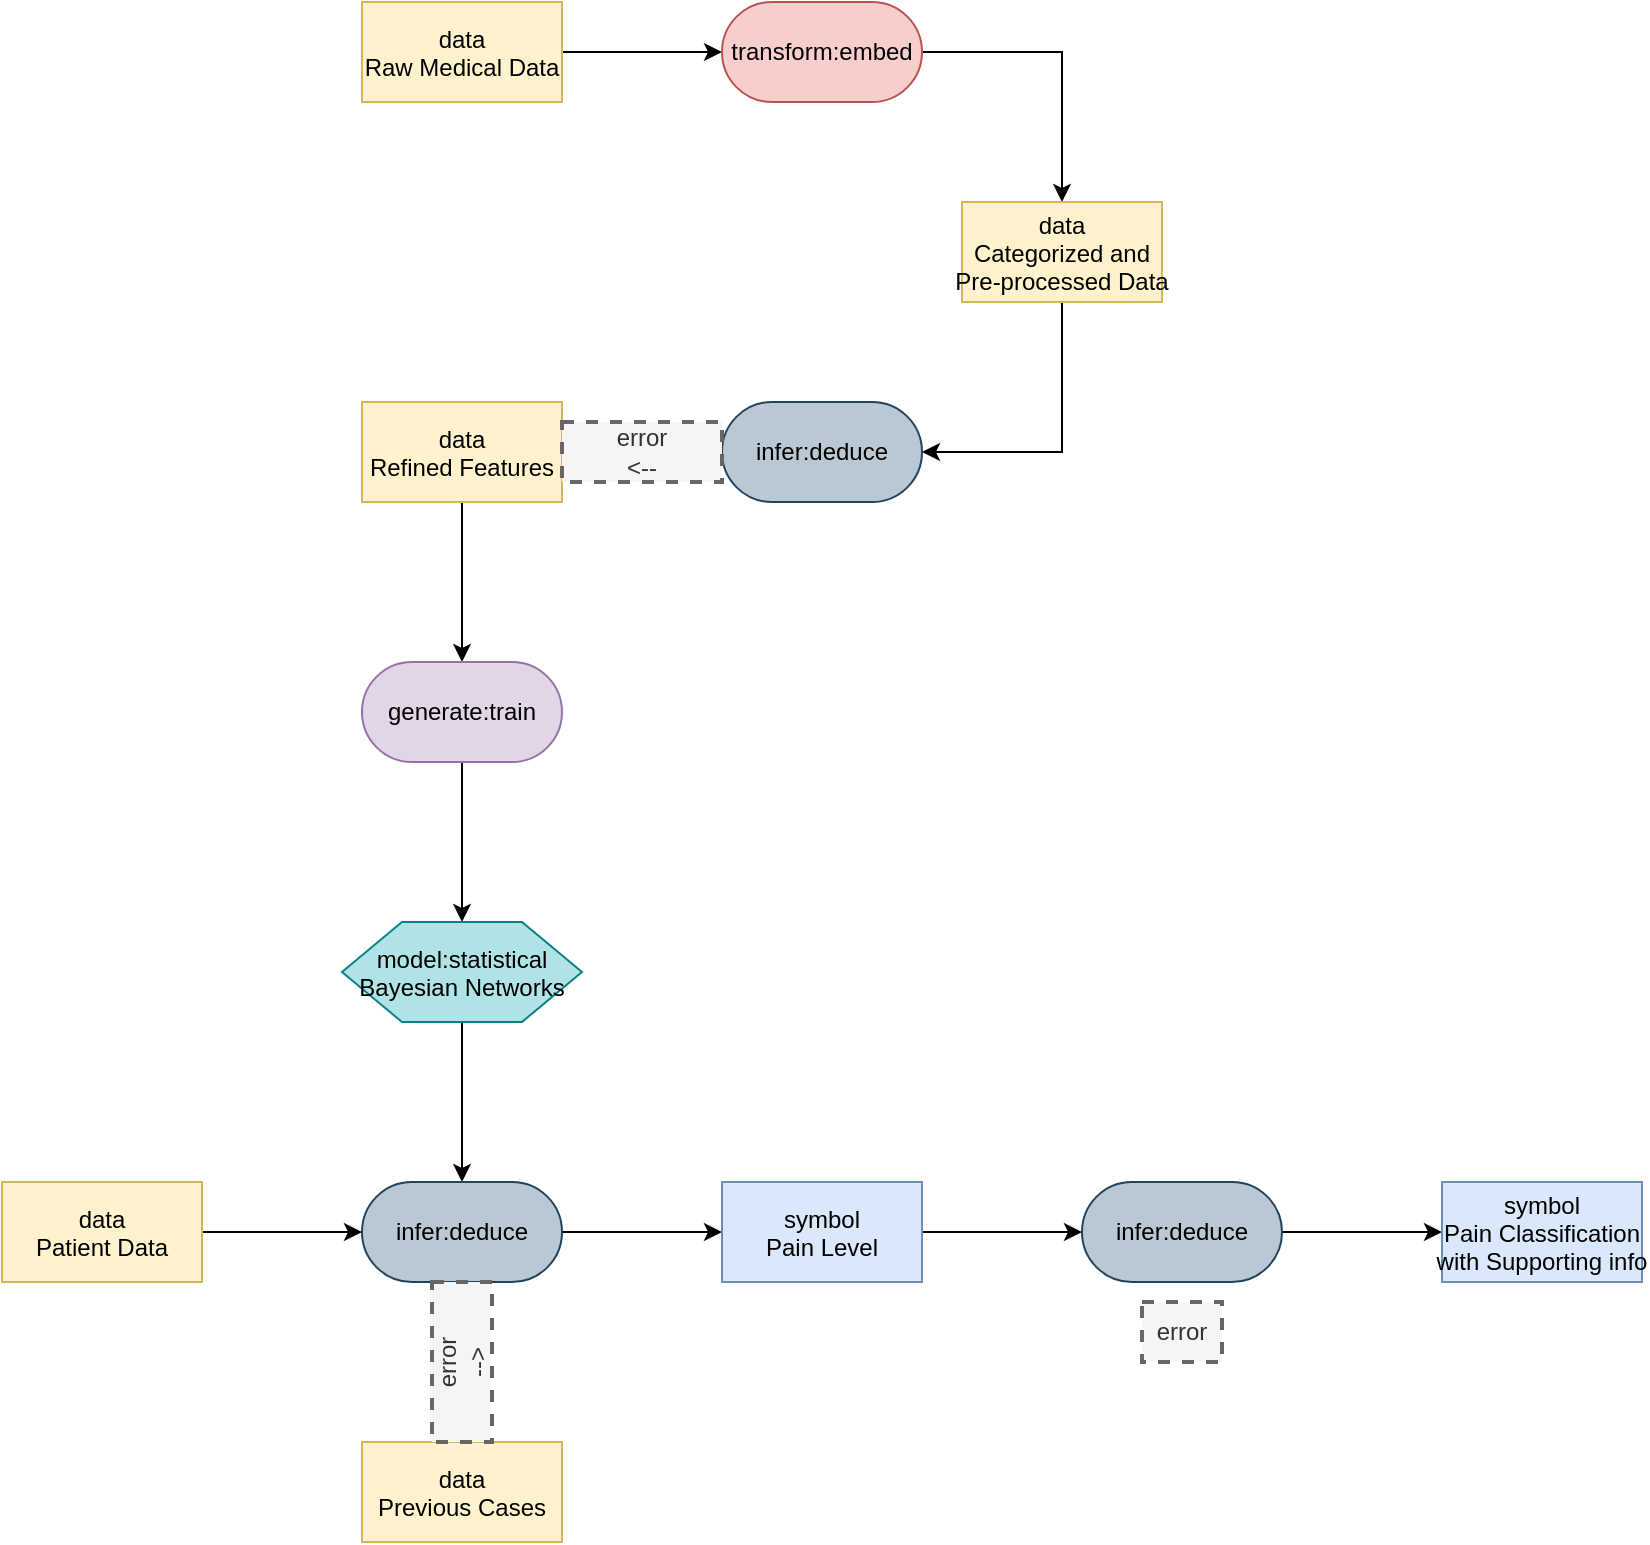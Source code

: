 <mxfile version="27.1.6" pages="2">
  <diagram name="Page-1" id="nJ9uy8HyRoKEB08yImA5">
    <mxGraphModel dx="1123" dy="673" grid="1" gridSize="10" guides="1" tooltips="1" connect="1" arrows="1" fold="1" page="1" pageScale="1" pageWidth="3300" pageHeight="4681" math="0" shadow="0">
      <root>
        <mxCell id="0" />
        <mxCell id="1" parent="0" />
        <mxCell id="K5A0oW23aP_46qM-SfUf-3" style="edgeStyle=orthogonalEdgeStyle;rounded=0;orthogonalLoop=1;jettySize=auto;html=1;entryX=0;entryY=0.5;entryDx=0;entryDy=0;" parent="1" source="K5A0oW23aP_46qM-SfUf-1" target="K5A0oW23aP_46qM-SfUf-2" edge="1">
          <mxGeometry relative="1" as="geometry" />
        </mxCell>
        <mxCell id="K5A0oW23aP_46qM-SfUf-1" value="data&#xa;Raw Medical Data" style="rectangle;fillColor=#fff2cc;strokeColor=#d6b656;" parent="1" name="data" vertex="1">
          <mxGeometry x="660" y="430" width="100" height="50" as="geometry" />
        </mxCell>
        <mxCell id="K5A0oW23aP_46qM-SfUf-5" style="edgeStyle=orthogonalEdgeStyle;rounded=0;orthogonalLoop=1;jettySize=auto;html=1;exitX=1;exitY=0.5;exitDx=0;exitDy=0;entryX=0.5;entryY=0;entryDx=0;entryDy=0;" parent="1" source="K5A0oW23aP_46qM-SfUf-2" target="K5A0oW23aP_46qM-SfUf-4" edge="1">
          <mxGeometry relative="1" as="geometry" />
        </mxCell>
        <mxCell id="K5A0oW23aP_46qM-SfUf-2" value="transform:embed" style="rounded=1;whiteSpace=wrap;html=1;arcSize=50;fillColor=#f8cecc;strokeColor=#b85450;" parent="1" name="transform" vertex="1">
          <mxGeometry x="840" y="430" width="100" height="50" as="geometry" />
        </mxCell>
        <mxCell id="K5A0oW23aP_46qM-SfUf-7" style="edgeStyle=orthogonalEdgeStyle;rounded=0;orthogonalLoop=1;jettySize=auto;html=1;exitX=0.5;exitY=1;exitDx=0;exitDy=0;entryX=1;entryY=0.5;entryDx=0;entryDy=0;" parent="1" source="K5A0oW23aP_46qM-SfUf-4" target="K5A0oW23aP_46qM-SfUf-6" edge="1">
          <mxGeometry relative="1" as="geometry" />
        </mxCell>
        <mxCell id="K5A0oW23aP_46qM-SfUf-4" value="data&#xa;Categorized and&#xa;Pre-processed Data" style="rectangle;fillColor=#fff2cc;strokeColor=#d6b656;" parent="1" name="data" vertex="1">
          <mxGeometry x="960" y="530" width="100" height="50" as="geometry" />
        </mxCell>
        <mxCell id="K5A0oW23aP_46qM-SfUf-6" value="infer:deduce" style="rounded=1;whiteSpace=wrap;html=1;arcSize=50;fillColor=#bac8d3;strokeColor=#23445d;" parent="1" name="infer:deduce" vertex="1">
          <mxGeometry x="840" y="630" width="100" height="50" as="geometry" />
        </mxCell>
        <mxCell id="K5A0oW23aP_46qM-SfUf-12" style="edgeStyle=orthogonalEdgeStyle;rounded=0;orthogonalLoop=1;jettySize=auto;html=1;exitX=0.5;exitY=1;exitDx=0;exitDy=0;entryX=0.5;entryY=0;entryDx=0;entryDy=0;" parent="1" source="K5A0oW23aP_46qM-SfUf-8" target="K5A0oW23aP_46qM-SfUf-11" edge="1">
          <mxGeometry relative="1" as="geometry" />
        </mxCell>
        <mxCell id="K5A0oW23aP_46qM-SfUf-8" value="data&#xa;Refined Features" style="rectangle;fillColor=#fff2cc;strokeColor=#d6b656;" parent="1" name="data" vertex="1">
          <mxGeometry x="660" y="630" width="100" height="50" as="geometry" />
        </mxCell>
        <mxCell id="K5A0oW23aP_46qM-SfUf-10" value="&lt;div&gt;error&lt;/div&gt;&lt;div&gt;&amp;lt;--&lt;/div&gt;" style="text;html=1;align=center;verticalAlign=middle;whiteSpace=wrap;rounded=0;dashed=1;fillColor=#f5f5f5;fontColor=#333333;strokeColor=#666666;strokeWidth=2;" parent="1" name="text" vertex="1">
          <mxGeometry x="760" y="640" width="80" height="30" as="geometry" />
        </mxCell>
        <mxCell id="K5A0oW23aP_46qM-SfUf-33" style="edgeStyle=orthogonalEdgeStyle;rounded=0;orthogonalLoop=1;jettySize=auto;html=1;exitX=0.5;exitY=1;exitDx=0;exitDy=0;entryX=0.5;entryY=0;entryDx=0;entryDy=0;" parent="1" source="K5A0oW23aP_46qM-SfUf-11" target="K5A0oW23aP_46qM-SfUf-13" edge="1">
          <mxGeometry relative="1" as="geometry" />
        </mxCell>
        <mxCell id="K5A0oW23aP_46qM-SfUf-11" value="generate:train" style="rounded=1;whiteSpace=wrap;html=1;arcSize=50;fillColor=#e1d5e7;strokeColor=#9673a6;" parent="1" name="generate:train" vertex="1">
          <mxGeometry x="660" y="760" width="100" height="50" as="geometry" />
        </mxCell>
        <mxCell id="K5A0oW23aP_46qM-SfUf-16" style="edgeStyle=orthogonalEdgeStyle;rounded=0;orthogonalLoop=1;jettySize=auto;html=1;exitX=0.5;exitY=1;exitDx=0;exitDy=0;entryX=0.5;entryY=0;entryDx=0;entryDy=0;" parent="1" source="K5A0oW23aP_46qM-SfUf-13" target="K5A0oW23aP_46qM-SfUf-15" edge="1">
          <mxGeometry relative="1" as="geometry" />
        </mxCell>
        <mxCell id="K5A0oW23aP_46qM-SfUf-13" value="model:statistical&#xa;Bayesian Networks" style="shape=hexagon;perimeter=hexagonPerimeter2;fillColor=#b0e3e6;strokeColor=#0e8088;" parent="1" name="model" vertex="1">
          <mxGeometry x="650" y="890" width="120" height="50" as="geometry" />
        </mxCell>
        <mxCell id="K5A0oW23aP_46qM-SfUf-23" style="edgeStyle=orthogonalEdgeStyle;rounded=0;orthogonalLoop=1;jettySize=auto;html=1;entryX=0;entryY=0.5;entryDx=0;entryDy=0;" parent="1" source="K5A0oW23aP_46qM-SfUf-15" target="K5A0oW23aP_46qM-SfUf-22" edge="1">
          <mxGeometry relative="1" as="geometry" />
        </mxCell>
        <mxCell id="K5A0oW23aP_46qM-SfUf-15" value="infer:deduce" style="rounded=1;whiteSpace=wrap;html=1;arcSize=50;fillColor=#bac8d3;strokeColor=#23445d;" parent="1" name="infer:deduce" vertex="1">
          <mxGeometry x="660" y="1020" width="100" height="50" as="geometry" />
        </mxCell>
        <mxCell id="K5A0oW23aP_46qM-SfUf-18" style="edgeStyle=orthogonalEdgeStyle;rounded=0;orthogonalLoop=1;jettySize=auto;html=1;exitX=1;exitY=0.5;exitDx=0;exitDy=0;entryX=0;entryY=0.5;entryDx=0;entryDy=0;" parent="1" source="K5A0oW23aP_46qM-SfUf-17" target="K5A0oW23aP_46qM-SfUf-15" edge="1">
          <mxGeometry relative="1" as="geometry" />
        </mxCell>
        <mxCell id="K5A0oW23aP_46qM-SfUf-17" value="data&#xa;Patient Data" style="rectangle;fillColor=#fff2cc;strokeColor=#d6b656;" parent="1" name="data" vertex="1">
          <mxGeometry x="480" y="1020" width="100" height="50" as="geometry" />
        </mxCell>
        <mxCell id="K5A0oW23aP_46qM-SfUf-19" value="data&#xa;Previous Cases" style="rectangle;fillColor=#fff2cc;strokeColor=#d6b656;" parent="1" name="data" vertex="1">
          <mxGeometry x="660" y="1150" width="100" height="50" as="geometry" />
        </mxCell>
        <mxCell id="K5A0oW23aP_46qM-SfUf-21" value="&lt;div&gt;error&lt;/div&gt;&lt;div&gt;--&amp;gt;&lt;/div&gt;" style="text;html=1;align=center;verticalAlign=middle;whiteSpace=wrap;rounded=0;dashed=1;fillColor=#f5f5f5;fontColor=#333333;strokeColor=#666666;strokeWidth=2;horizontal=0;" parent="1" name="text" vertex="1">
          <mxGeometry x="695" y="1070" width="30" height="80" as="geometry" />
        </mxCell>
        <mxCell id="K5A0oW23aP_46qM-SfUf-25" style="edgeStyle=orthogonalEdgeStyle;rounded=0;orthogonalLoop=1;jettySize=auto;html=1;entryX=0;entryY=0.5;entryDx=0;entryDy=0;" parent="1" source="K5A0oW23aP_46qM-SfUf-22" target="K5A0oW23aP_46qM-SfUf-24" edge="1">
          <mxGeometry relative="1" as="geometry" />
        </mxCell>
        <mxCell id="K5A0oW23aP_46qM-SfUf-22" value="symbol&#xa;Pain Level" style="rectangle;fillColor=#dae8fc;strokeColor=#6c8ebf;" parent="1" name="symbol" vertex="1" tooltip="⚠️ Node not part of any valid pattern.">
          <mxGeometry x="840" y="1020" width="100" height="50" as="geometry" />
        </mxCell>
        <mxCell id="K5A0oW23aP_46qM-SfUf-27" style="edgeStyle=orthogonalEdgeStyle;rounded=0;orthogonalLoop=1;jettySize=auto;html=1;entryX=0;entryY=0.5;entryDx=0;entryDy=0;" parent="1" source="K5A0oW23aP_46qM-SfUf-24" target="K5A0oW23aP_46qM-SfUf-26" edge="1">
          <mxGeometry relative="1" as="geometry" />
        </mxCell>
        <mxCell id="K5A0oW23aP_46qM-SfUf-24" value="infer:deduce" style="rounded=1;whiteSpace=wrap;html=1;arcSize=50;fillColor=#bac8d3;strokeColor=#23445d;" parent="1" name="infer:deduce" vertex="1" tooltip="⚠️ Node not part of any valid pattern.">
          <mxGeometry x="1020" y="1020" width="100" height="50" as="geometry" />
        </mxCell>
        <mxCell id="K5A0oW23aP_46qM-SfUf-26" value="symbol&#xa;Pain Classification&#xa;with Supporting info" style="rectangle;fillColor=#dae8fc;strokeColor=#6c8ebf;" parent="1" name="symbol" vertex="1" tooltip="⚠️ Node not part of any valid pattern.">
          <mxGeometry x="1200" y="1020" width="100" height="50" as="geometry" />
        </mxCell>
        <mxCell id="K5A0oW23aP_46qM-SfUf-28" value="error" style="text;html=1;align=center;verticalAlign=middle;whiteSpace=wrap;rounded=0;dashed=1;fillColor=#f5f5f5;fontColor=#333333;strokeColor=#666666;strokeWidth=2;" parent="1" name="text" vertex="1">
          <mxGeometry x="1050" y="1080" width="40" height="30" as="geometry" />
        </mxCell>
      </root>
    </mxGraphModel>
  </diagram>
  <diagram name="Copy of Page-1" id="PbFEC0LBoLiP9GuVuoJp">
    <mxGraphModel dx="983" dy="589" grid="1" gridSize="10" guides="1" tooltips="1" connect="1" arrows="1" fold="1" page="1" pageScale="1" pageWidth="3300" pageHeight="4681" math="0" shadow="0">
      <root>
        <mxCell id="2KYn6gBFYddXUqOJMgi9-0" />
        <mxCell id="2KYn6gBFYddXUqOJMgi9-1" parent="2KYn6gBFYddXUqOJMgi9-0" />
        <mxCell id="2KYn6gBFYddXUqOJMgi9-2" style="edgeStyle=orthogonalEdgeStyle;rounded=0;orthogonalLoop=1;jettySize=auto;html=1;entryX=0;entryY=0.5;entryDx=0;entryDy=0;" edge="1" parent="2KYn6gBFYddXUqOJMgi9-1" source="2KYn6gBFYddXUqOJMgi9-3" target="2KYn6gBFYddXUqOJMgi9-5">
          <mxGeometry relative="1" as="geometry" />
        </mxCell>
        <mxCell id="2KYn6gBFYddXUqOJMgi9-3" value="data&#xa;Raw Medical Data" style="rectangle;fillColor=#fff2cc;strokeColor=#d6b656;" name="data" vertex="1" parent="2KYn6gBFYddXUqOJMgi9-1">
          <mxGeometry x="660" y="430" width="100" height="50" as="geometry" />
        </mxCell>
        <mxCell id="2KYn6gBFYddXUqOJMgi9-4" style="edgeStyle=orthogonalEdgeStyle;rounded=0;orthogonalLoop=1;jettySize=auto;html=1;exitX=1;exitY=0.5;exitDx=0;exitDy=0;entryX=0.5;entryY=0;entryDx=0;entryDy=0;" edge="1" parent="2KYn6gBFYddXUqOJMgi9-1" source="2KYn6gBFYddXUqOJMgi9-5" target="2KYn6gBFYddXUqOJMgi9-7">
          <mxGeometry relative="1" as="geometry" />
        </mxCell>
        <mxCell id="2KYn6gBFYddXUqOJMgi9-5" value="transform:embed" style="rounded=1;whiteSpace=wrap;html=1;arcSize=50;fillColor=#f8cecc;strokeColor=#b85450;" name="transform" vertex="1" parent="2KYn6gBFYddXUqOJMgi9-1">
          <mxGeometry x="840" y="430" width="100" height="50" as="geometry" />
        </mxCell>
        <mxCell id="2KYn6gBFYddXUqOJMgi9-6" style="edgeStyle=orthogonalEdgeStyle;rounded=0;orthogonalLoop=1;jettySize=auto;html=1;exitX=0.5;exitY=1;exitDx=0;exitDy=0;entryX=1;entryY=0.5;entryDx=0;entryDy=0;" edge="1" parent="2KYn6gBFYddXUqOJMgi9-1" source="2KYn6gBFYddXUqOJMgi9-7" target="2KYn6gBFYddXUqOJMgi9-8">
          <mxGeometry relative="1" as="geometry" />
        </mxCell>
        <mxCell id="2KYn6gBFYddXUqOJMgi9-7" value="data&#xa;Categorized and&#xa;Pre-processed Data" style="rectangle;fillColor=#fff2cc;strokeColor=#d6b656;" name="data" vertex="1" parent="2KYn6gBFYddXUqOJMgi9-1">
          <mxGeometry x="960" y="530" width="100" height="50" as="geometry" />
        </mxCell>
        <mxCell id="v6tEeSITSL2lm4bzuVdx-0" style="edgeStyle=orthogonalEdgeStyle;rounded=0;orthogonalLoop=1;jettySize=auto;html=1;exitX=0;exitY=0.5;exitDx=0;exitDy=0;entryX=1;entryY=0.5;entryDx=0;entryDy=0;" edge="1" parent="2KYn6gBFYddXUqOJMgi9-1" source="2KYn6gBFYddXUqOJMgi9-8" target="2KYn6gBFYddXUqOJMgi9-10">
          <mxGeometry relative="1" as="geometry" />
        </mxCell>
        <mxCell id="2KYn6gBFYddXUqOJMgi9-8" value="infer:deduce" style="rounded=1;whiteSpace=wrap;html=1;arcSize=50;fillColor=#bac8d3;strokeColor=#23445d;" name="infer:deduce" vertex="1" parent="2KYn6gBFYddXUqOJMgi9-1">
          <mxGeometry x="840" y="630" width="100" height="50" as="geometry" />
        </mxCell>
        <mxCell id="2KYn6gBFYddXUqOJMgi9-9" style="edgeStyle=orthogonalEdgeStyle;rounded=0;orthogonalLoop=1;jettySize=auto;html=1;exitX=0.5;exitY=1;exitDx=0;exitDy=0;entryX=0.5;entryY=0;entryDx=0;entryDy=0;" edge="1" parent="2KYn6gBFYddXUqOJMgi9-1" source="2KYn6gBFYddXUqOJMgi9-10" target="2KYn6gBFYddXUqOJMgi9-13">
          <mxGeometry relative="1" as="geometry" />
        </mxCell>
        <mxCell id="2KYn6gBFYddXUqOJMgi9-10" value="data&#xa;Refined Features" style="rectangle;fillColor=#fff2cc;strokeColor=#d6b656;" name="data" vertex="1" parent="2KYn6gBFYddXUqOJMgi9-1">
          <mxGeometry x="660" y="630" width="100" height="50" as="geometry" />
        </mxCell>
        <mxCell id="2KYn6gBFYddXUqOJMgi9-12" style="edgeStyle=orthogonalEdgeStyle;rounded=0;orthogonalLoop=1;jettySize=auto;html=1;exitX=0.5;exitY=1;exitDx=0;exitDy=0;entryX=0.5;entryY=0;entryDx=0;entryDy=0;" edge="1" parent="2KYn6gBFYddXUqOJMgi9-1" source="2KYn6gBFYddXUqOJMgi9-13" target="2KYn6gBFYddXUqOJMgi9-15">
          <mxGeometry relative="1" as="geometry" />
        </mxCell>
        <mxCell id="2KYn6gBFYddXUqOJMgi9-13" value="generate:train" style="rounded=1;whiteSpace=wrap;html=1;arcSize=50;fillColor=#e1d5e7;strokeColor=#9673a6;" name="generate:train" vertex="1" parent="2KYn6gBFYddXUqOJMgi9-1">
          <mxGeometry x="660" y="760" width="100" height="50" as="geometry" />
        </mxCell>
        <mxCell id="2KYn6gBFYddXUqOJMgi9-14" style="edgeStyle=orthogonalEdgeStyle;rounded=0;orthogonalLoop=1;jettySize=auto;html=1;exitX=0.5;exitY=1;exitDx=0;exitDy=0;entryX=0.5;entryY=0;entryDx=0;entryDy=0;" edge="1" parent="2KYn6gBFYddXUqOJMgi9-1" source="2KYn6gBFYddXUqOJMgi9-15" target="2KYn6gBFYddXUqOJMgi9-17">
          <mxGeometry relative="1" as="geometry" />
        </mxCell>
        <mxCell id="2KYn6gBFYddXUqOJMgi9-15" value="model:statistical&#xa;Bayesian Networks" style="shape=hexagon;perimeter=hexagonPerimeter2;fillColor=#b0e3e6;strokeColor=#0e8088;" name="model" vertex="1" parent="2KYn6gBFYddXUqOJMgi9-1">
          <mxGeometry x="650" y="890" width="120" height="50" as="geometry" />
        </mxCell>
        <mxCell id="2KYn6gBFYddXUqOJMgi9-16" style="edgeStyle=orthogonalEdgeStyle;rounded=0;orthogonalLoop=1;jettySize=auto;html=1;entryX=0;entryY=0.5;entryDx=0;entryDy=0;" edge="1" parent="2KYn6gBFYddXUqOJMgi9-1" source="2KYn6gBFYddXUqOJMgi9-17" target="2KYn6gBFYddXUqOJMgi9-23">
          <mxGeometry relative="1" as="geometry" />
        </mxCell>
        <mxCell id="2KYn6gBFYddXUqOJMgi9-17" value="infer:deduce" style="rounded=1;whiteSpace=wrap;html=1;arcSize=50;fillColor=#bac8d3;strokeColor=#23445d;" name="infer:deduce" vertex="1" parent="2KYn6gBFYddXUqOJMgi9-1">
          <mxGeometry x="660" y="1020" width="100" height="50" as="geometry" />
        </mxCell>
        <mxCell id="2KYn6gBFYddXUqOJMgi9-18" style="edgeStyle=orthogonalEdgeStyle;rounded=0;orthogonalLoop=1;jettySize=auto;html=1;exitX=1;exitY=0.5;exitDx=0;exitDy=0;entryX=0;entryY=0.5;entryDx=0;entryDy=0;" edge="1" parent="2KYn6gBFYddXUqOJMgi9-1" source="2KYn6gBFYddXUqOJMgi9-19" target="2KYn6gBFYddXUqOJMgi9-17">
          <mxGeometry relative="1" as="geometry" />
        </mxCell>
        <mxCell id="2KYn6gBFYddXUqOJMgi9-19" value="data&#xa;Patient Data" style="rectangle;fillColor=#fff2cc;strokeColor=#d6b656;" name="data" vertex="1" parent="2KYn6gBFYddXUqOJMgi9-1">
          <mxGeometry x="480" y="1020" width="100" height="50" as="geometry" />
        </mxCell>
        <mxCell id="v6tEeSITSL2lm4bzuVdx-1" style="edgeStyle=orthogonalEdgeStyle;rounded=0;orthogonalLoop=1;jettySize=auto;html=1;exitX=0.5;exitY=0;exitDx=0;exitDy=0;entryX=0.5;entryY=1;entryDx=0;entryDy=0;" edge="1" parent="2KYn6gBFYddXUqOJMgi9-1" source="2KYn6gBFYddXUqOJMgi9-20" target="2KYn6gBFYddXUqOJMgi9-17">
          <mxGeometry relative="1" as="geometry" />
        </mxCell>
        <mxCell id="2KYn6gBFYddXUqOJMgi9-20" value="data&#xa;Previous Cases" style="rectangle;fillColor=#fff2cc;strokeColor=#d6b656;" name="data" vertex="1" parent="2KYn6gBFYddXUqOJMgi9-1">
          <mxGeometry x="660" y="1150" width="100" height="50" as="geometry" />
        </mxCell>
        <mxCell id="2KYn6gBFYddXUqOJMgi9-22" style="edgeStyle=orthogonalEdgeStyle;rounded=0;orthogonalLoop=1;jettySize=auto;html=1;entryX=0;entryY=0.5;entryDx=0;entryDy=0;" edge="1" parent="2KYn6gBFYddXUqOJMgi9-1" source="2KYn6gBFYddXUqOJMgi9-23" target="2KYn6gBFYddXUqOJMgi9-25">
          <mxGeometry relative="1" as="geometry" />
        </mxCell>
        <mxCell id="2KYn6gBFYddXUqOJMgi9-23" value="symbol&#xa;Pain Level" style="rectangle;fillColor=#dae8fc;strokeColor=#6c8ebf;" name="symbol" vertex="1" parent="2KYn6gBFYddXUqOJMgi9-1">
          <mxGeometry x="840" y="1020" width="100" height="50" as="geometry" />
        </mxCell>
        <mxCell id="2KYn6gBFYddXUqOJMgi9-24" style="edgeStyle=orthogonalEdgeStyle;rounded=0;orthogonalLoop=1;jettySize=auto;html=1;entryX=0;entryY=0.5;entryDx=0;entryDy=0;" edge="1" parent="2KYn6gBFYddXUqOJMgi9-1" source="2KYn6gBFYddXUqOJMgi9-25" target="2KYn6gBFYddXUqOJMgi9-26">
          <mxGeometry relative="1" as="geometry" />
        </mxCell>
        <mxCell id="2KYn6gBFYddXUqOJMgi9-25" value="infer:deduce" style="rounded=1;whiteSpace=wrap;html=1;arcSize=50;fillColor=#bac8d3;strokeColor=#23445d;" name="infer:deduce" vertex="1" parent="2KYn6gBFYddXUqOJMgi9-1">
          <mxGeometry x="1020" y="1020" width="100" height="50" as="geometry" />
        </mxCell>
        <mxCell id="2KYn6gBFYddXUqOJMgi9-26" value="symbol&#xa;Pain Classification&#xa;with Supporting info" style="rectangle;fillColor=#dae8fc;strokeColor=#6c8ebf;" name="symbol" vertex="1" parent="2KYn6gBFYddXUqOJMgi9-1">
          <mxGeometry x="1200" y="1020" width="100" height="50" as="geometry" />
        </mxCell>
      </root>
    </mxGraphModel>
  </diagram>
</mxfile>
